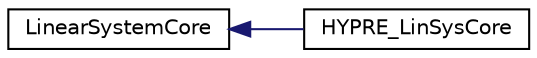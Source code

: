 digraph "Graphical Class Hierarchy"
{
 // LATEX_PDF_SIZE
  edge [fontname="Helvetica",fontsize="10",labelfontname="Helvetica",labelfontsize="10"];
  node [fontname="Helvetica",fontsize="10",shape=record];
  rankdir="LR";
  Node0 [label="LinearSystemCore",height=0.2,width=0.4,color="black", fillcolor="white", style="filled",URL="$class_linear_system_core.html",tooltip=" "];
  Node0 -> Node1 [dir="back",color="midnightblue",fontsize="10",style="solid",fontname="Helvetica"];
  Node1 [label="HYPRE_LinSysCore",height=0.2,width=0.4,color="black", fillcolor="white", style="filled",URL="$class_h_y_p_r_e___lin_sys_core.html",tooltip=" "];
}
